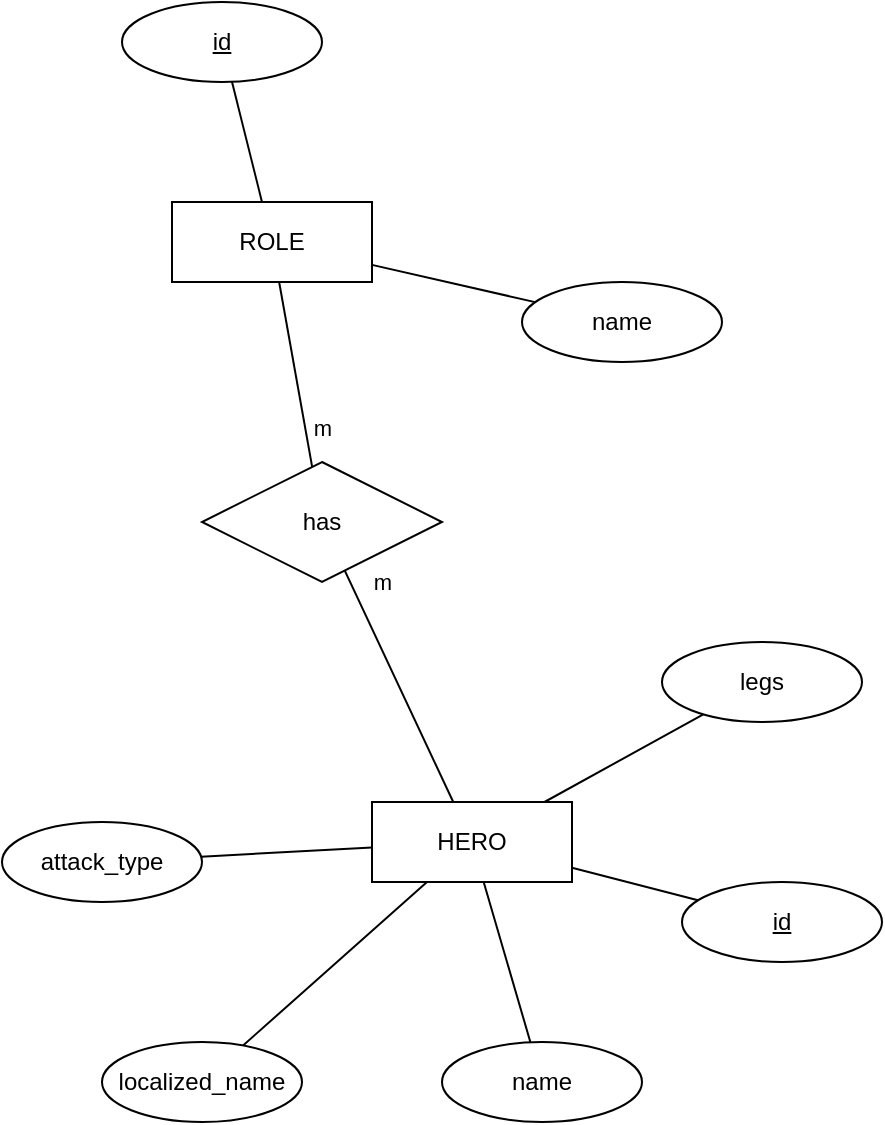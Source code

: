 <mxfile version="24.6.5" type="google">
  <diagram id="R2lEEEUBdFMjLlhIrx00" name="Page-1">
    <mxGraphModel grid="1" page="1" gridSize="10" guides="1" tooltips="1" connect="1" arrows="1" fold="1" pageScale="1" pageWidth="850" pageHeight="1100" math="0" shadow="0" extFonts="Permanent Marker^https://fonts.googleapis.com/css?family=Permanent+Marker">
      <root>
        <mxCell id="0" />
        <mxCell id="1" parent="0" />
        <mxCell id="K8zAOI1VxY-VnhJ4EkcR-9" style="rounded=0;orthogonalLoop=1;jettySize=auto;html=1;endArrow=none;endFill=0;" edge="1" parent="1" source="K8zAOI1VxY-VnhJ4EkcR-1" target="K8zAOI1VxY-VnhJ4EkcR-7">
          <mxGeometry relative="1" as="geometry" />
        </mxCell>
        <mxCell id="K8zAOI1VxY-VnhJ4EkcR-10" style="rounded=0;orthogonalLoop=1;jettySize=auto;html=1;endArrow=none;endFill=0;" edge="1" parent="1" source="K8zAOI1VxY-VnhJ4EkcR-1" target="K8zAOI1VxY-VnhJ4EkcR-2">
          <mxGeometry relative="1" as="geometry" />
        </mxCell>
        <mxCell id="K8zAOI1VxY-VnhJ4EkcR-11" style="rounded=0;orthogonalLoop=1;jettySize=auto;html=1;endArrow=none;endFill=0;" edge="1" parent="1" source="K8zAOI1VxY-VnhJ4EkcR-1" target="K8zAOI1VxY-VnhJ4EkcR-3">
          <mxGeometry relative="1" as="geometry" />
        </mxCell>
        <mxCell id="K8zAOI1VxY-VnhJ4EkcR-12" style="rounded=0;orthogonalLoop=1;jettySize=auto;html=1;endArrow=none;endFill=0;" edge="1" parent="1" source="K8zAOI1VxY-VnhJ4EkcR-1" target="K8zAOI1VxY-VnhJ4EkcR-4">
          <mxGeometry relative="1" as="geometry" />
        </mxCell>
        <mxCell id="K8zAOI1VxY-VnhJ4EkcR-13" style="rounded=0;orthogonalLoop=1;jettySize=auto;html=1;endArrow=none;endFill=0;" edge="1" parent="1" source="K8zAOI1VxY-VnhJ4EkcR-1" target="K8zAOI1VxY-VnhJ4EkcR-6">
          <mxGeometry relative="1" as="geometry" />
        </mxCell>
        <mxCell id="K8zAOI1VxY-VnhJ4EkcR-1" value="HERO" style="whiteSpace=wrap;html=1;align=center;" vertex="1" parent="1">
          <mxGeometry x="425" y="420" width="100" height="40" as="geometry" />
        </mxCell>
        <mxCell id="K8zAOI1VxY-VnhJ4EkcR-2" value="&lt;u&gt;id&lt;/u&gt;" style="ellipse;whiteSpace=wrap;html=1;align=center;" vertex="1" parent="1">
          <mxGeometry x="580" y="460" width="100" height="40" as="geometry" />
        </mxCell>
        <mxCell id="K8zAOI1VxY-VnhJ4EkcR-3" value="name" style="ellipse;whiteSpace=wrap;html=1;align=center;" vertex="1" parent="1">
          <mxGeometry x="460" y="540" width="100" height="40" as="geometry" />
        </mxCell>
        <mxCell id="K8zAOI1VxY-VnhJ4EkcR-4" value="localized_name" style="ellipse;whiteSpace=wrap;html=1;align=center;" vertex="1" parent="1">
          <mxGeometry x="290" y="540" width="100" height="40" as="geometry" />
        </mxCell>
        <mxCell id="K8zAOI1VxY-VnhJ4EkcR-6" value="attack_type" style="ellipse;whiteSpace=wrap;html=1;align=center;" vertex="1" parent="1">
          <mxGeometry x="240" y="430" width="100" height="40" as="geometry" />
        </mxCell>
        <mxCell id="K8zAOI1VxY-VnhJ4EkcR-7" value="legs" style="ellipse;whiteSpace=wrap;html=1;align=center;" vertex="1" parent="1">
          <mxGeometry x="570" y="340" width="100" height="40" as="geometry" />
        </mxCell>
        <mxCell id="K8zAOI1VxY-VnhJ4EkcR-17" style="rounded=0;orthogonalLoop=1;jettySize=auto;html=1;endArrow=none;endFill=0;" edge="1" parent="1" source="K8zAOI1VxY-VnhJ4EkcR-14" target="K8zAOI1VxY-VnhJ4EkcR-15">
          <mxGeometry relative="1" as="geometry" />
        </mxCell>
        <mxCell id="K8zAOI1VxY-VnhJ4EkcR-18" style="rounded=0;orthogonalLoop=1;jettySize=auto;html=1;endArrow=none;endFill=0;" edge="1" parent="1" source="K8zAOI1VxY-VnhJ4EkcR-14" target="K8zAOI1VxY-VnhJ4EkcR-16">
          <mxGeometry relative="1" as="geometry" />
        </mxCell>
        <mxCell id="K8zAOI1VxY-VnhJ4EkcR-20" style="rounded=0;orthogonalLoop=1;jettySize=auto;html=1;endArrow=none;endFill=0;" edge="1" parent="1" source="K8zAOI1VxY-VnhJ4EkcR-14" target="K8zAOI1VxY-VnhJ4EkcR-19">
          <mxGeometry relative="1" as="geometry" />
        </mxCell>
        <mxCell id="K8zAOI1VxY-VnhJ4EkcR-23" value="m" style="edgeLabel;html=1;align=center;verticalAlign=middle;resizable=0;points=[];" connectable="0" vertex="1" parent="K8zAOI1VxY-VnhJ4EkcR-20">
          <mxGeometry x="0.573" y="2" relative="1" as="geometry">
            <mxPoint x="6" as="offset" />
          </mxGeometry>
        </mxCell>
        <mxCell id="K8zAOI1VxY-VnhJ4EkcR-14" value="ROLE" style="whiteSpace=wrap;html=1;align=center;" vertex="1" parent="1">
          <mxGeometry x="325" y="120" width="100" height="40" as="geometry" />
        </mxCell>
        <mxCell id="K8zAOI1VxY-VnhJ4EkcR-15" value="&lt;u&gt;id&lt;/u&gt;" style="ellipse;whiteSpace=wrap;html=1;align=center;" vertex="1" parent="1">
          <mxGeometry x="300" y="20" width="100" height="40" as="geometry" />
        </mxCell>
        <mxCell id="K8zAOI1VxY-VnhJ4EkcR-16" value="name" style="ellipse;whiteSpace=wrap;html=1;align=center;" vertex="1" parent="1">
          <mxGeometry x="500" y="160" width="100" height="40" as="geometry" />
        </mxCell>
        <mxCell id="K8zAOI1VxY-VnhJ4EkcR-21" style="rounded=0;orthogonalLoop=1;jettySize=auto;html=1;endArrow=none;endFill=0;" edge="1" parent="1" source="K8zAOI1VxY-VnhJ4EkcR-19" target="K8zAOI1VxY-VnhJ4EkcR-1">
          <mxGeometry relative="1" as="geometry" />
        </mxCell>
        <mxCell id="K8zAOI1VxY-VnhJ4EkcR-22" value="m" style="edgeLabel;html=1;align=center;verticalAlign=middle;resizable=0;points=[];" connectable="0" vertex="1" parent="K8zAOI1VxY-VnhJ4EkcR-21">
          <mxGeometry x="0.686" y="1" relative="1" as="geometry">
            <mxPoint x="-28" y="-91" as="offset" />
          </mxGeometry>
        </mxCell>
        <mxCell id="K8zAOI1VxY-VnhJ4EkcR-19" value="has" style="shape=rhombus;perimeter=rhombusPerimeter;whiteSpace=wrap;html=1;align=center;" vertex="1" parent="1">
          <mxGeometry x="340" y="250" width="120" height="60" as="geometry" />
        </mxCell>
      </root>
    </mxGraphModel>
  </diagram>
</mxfile>
